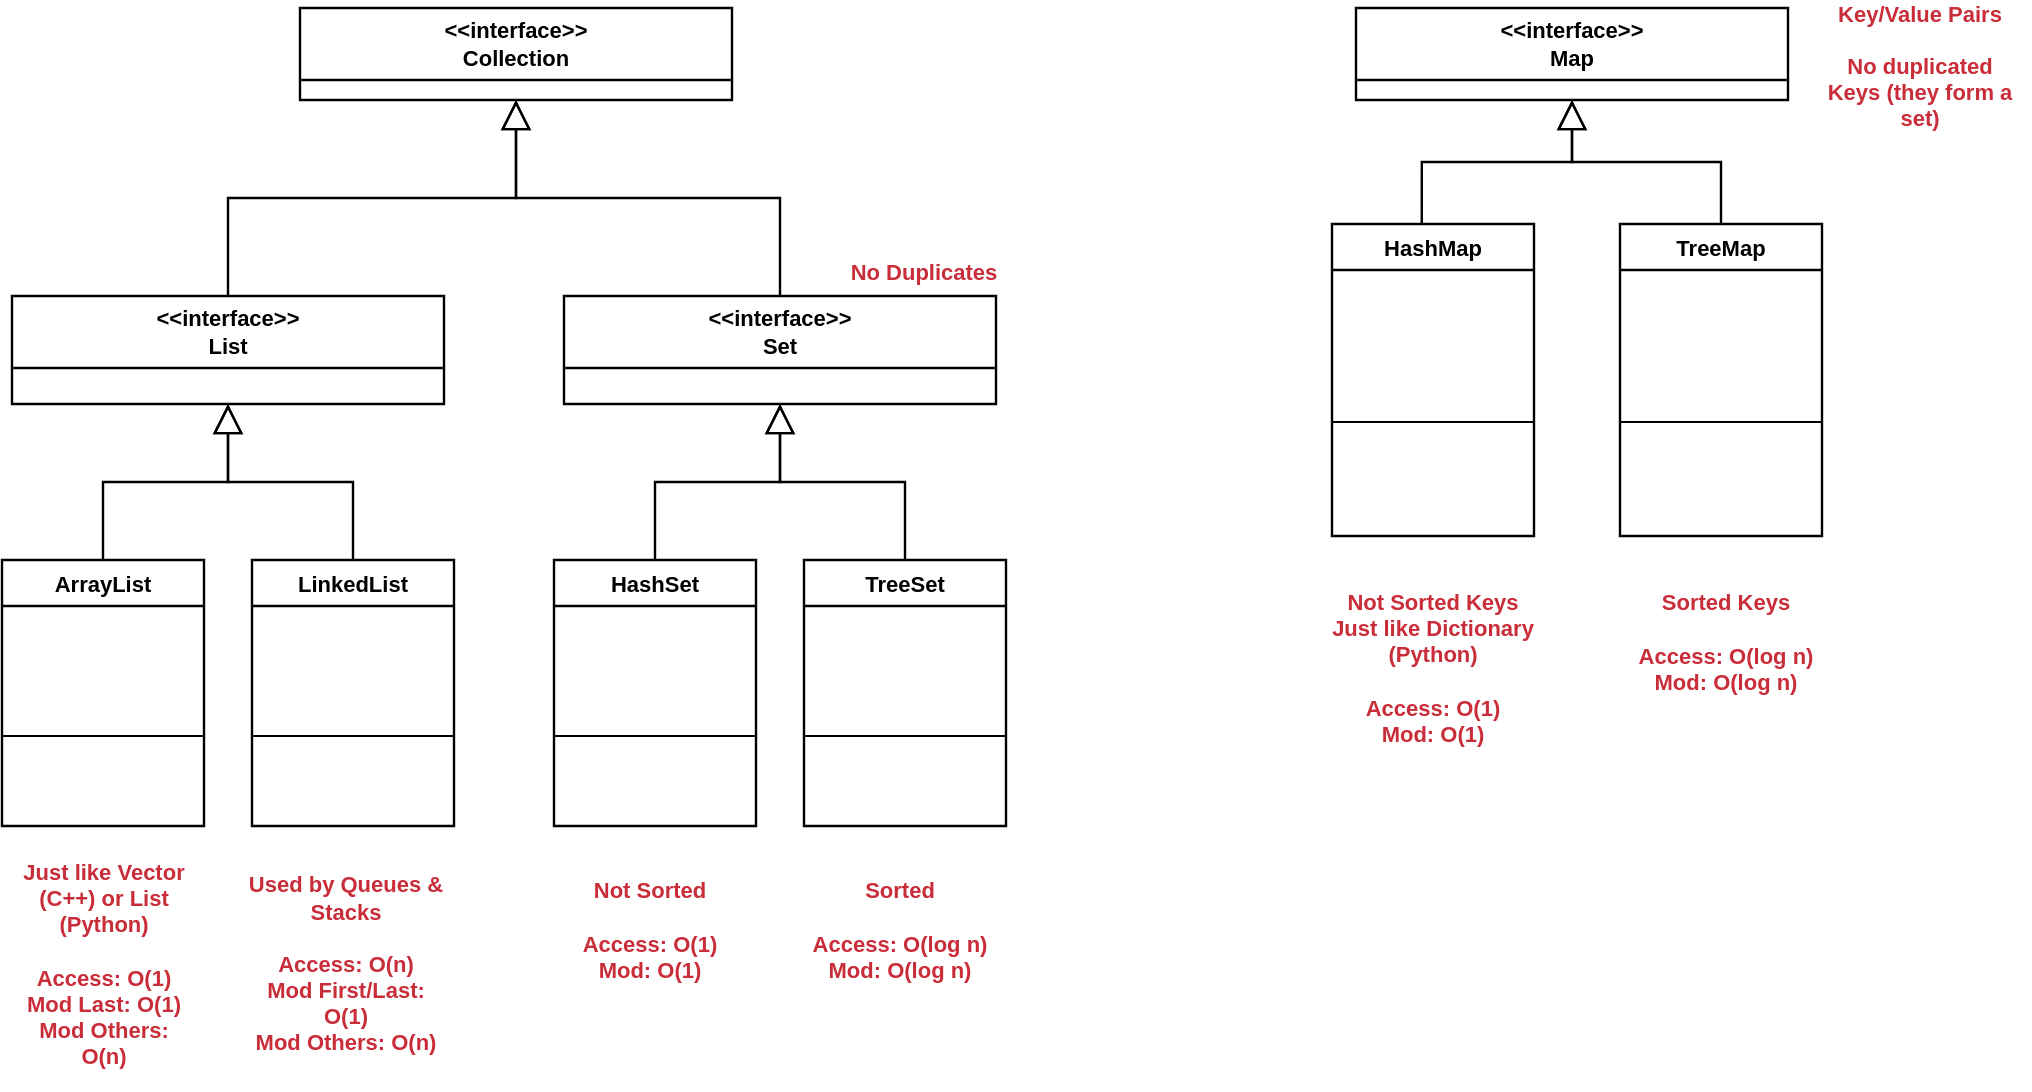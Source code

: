 <mxfile version="12.4.2" type="device" pages="1"><diagram id="2OHdw9fmlRhzEMbR2Nw2" name="Page-1"><mxGraphModel dx="1086" dy="816" grid="1" gridSize="10" guides="1" tooltips="1" connect="1" arrows="1" fold="1" page="1" pageScale="1" pageWidth="850" pageHeight="1100" math="0" shadow="0"><root><mxCell id="0"/><mxCell id="1" parent="0"/><mxCell id="_Ch23dV1aiOzv5nnvBiZ-1" value="&amp;lt;&amp;lt;interface&amp;gt;&amp;gt;&#10;Collection" style="html=1;whiteSpace=wrap;swimlane;childLayout=stackLayout;horizontal=1;startSize=26;horizontalStack=0;resizeParent=1;resizeParentMax=0;resizeLast=0;collapsible=1;marginBottom=0;swimlaneFillColor=#ffffff;startSize=36;fontSize=11;fontStyle=1;spacing=0;strokeOpacity=100;strokeWidth=1.2;" vertex="1" parent="1"><mxGeometry x="168" y="36" width="216" height="46" as="geometry"/></mxCell><mxCell id="_Ch23dV1aiOzv5nnvBiZ-3" value="&amp;lt;&amp;lt;interface&amp;gt;&amp;gt;&#10;Map" style="html=1;whiteSpace=wrap;swimlane;childLayout=stackLayout;horizontal=1;startSize=26;horizontalStack=0;resizeParent=1;resizeParentMax=0;resizeLast=0;collapsible=1;marginBottom=0;swimlaneFillColor=#ffffff;startSize=36;fontSize=11;fontStyle=1;spacing=0;strokeOpacity=100;strokeWidth=1.2;" vertex="1" parent="1"><mxGeometry x="696" y="36" width="216" height="46" as="geometry"/></mxCell><mxCell id="_Ch23dV1aiOzv5nnvBiZ-5" value="&amp;lt;&amp;lt;interface&amp;gt;&amp;gt;&#10;List" style="html=1;whiteSpace=wrap;swimlane;childLayout=stackLayout;horizontal=1;startSize=26;horizontalStack=0;resizeParent=1;resizeParentMax=0;resizeLast=0;collapsible=1;marginBottom=0;swimlaneFillColor=#ffffff;startSize=36;fontSize=11;fontStyle=1;spacing=0;strokeOpacity=100;strokeWidth=1.2;" vertex="1" parent="1"><mxGeometry x="24" y="180" width="216" height="54" as="geometry"/></mxCell><mxCell id="_Ch23dV1aiOzv5nnvBiZ-7" value="&amp;lt;&amp;lt;interface&amp;gt;&amp;gt;&#10;Set" style="html=1;whiteSpace=wrap;swimlane;childLayout=stackLayout;horizontal=1;startSize=26;horizontalStack=0;resizeParent=1;resizeParentMax=0;resizeLast=0;collapsible=1;marginBottom=0;swimlaneFillColor=#ffffff;startSize=36;fontSize=11;fontStyle=1;spacing=0;strokeOpacity=100;strokeWidth=1.2;" vertex="1" parent="1"><mxGeometry x="300" y="180" width="216" height="54" as="geometry"/></mxCell><mxCell id="_Ch23dV1aiOzv5nnvBiZ-9" value="ArrayList" style="html=1;whiteSpace=wrap;swimlane;childLayout=stackLayout;horizontal=1;startSize=26;horizontalStack=0;resizeParent=1;resizeParentMax=0;resizeLast=0;collapsible=1;marginBottom=0;swimlaneFillColor=#ffffff;startSize=23;fontSize=11;fontColor=#000000;spacing=0;strokeOpacity=100;strokeWidth=1.2;" vertex="1" parent="1"><mxGeometry x="19" y="312" width="101" height="133" as="geometry"/></mxCell><mxCell id="_Ch23dV1aiOzv5nnvBiZ-10" value="" style="part=1;resizeHeight=0;strokeColor=none;fillColor=none;align=left;verticalAlign=middle;spacingLeft=4;spacingRight=4;overflow=hidden;rotatable=0;points=[[0,0.5],[1,0.5]];portConstraint=eastwest;swimlaneFillColor=#ffffff;strokeOpacity=100;fontSize=11;" vertex="1" parent="_Ch23dV1aiOzv5nnvBiZ-9"><mxGeometry y="23" width="101" height="61" as="geometry"/></mxCell><mxCell id="_Ch23dV1aiOzv5nnvBiZ-11" value="" style="line;strokeWidth=1;fillColor=none;align=left;verticalAlign=middle;spacingTop=-1;spacingLeft=3;spacingRight=3;rotatable=0;labelPosition=right;points=[];portConstraint=eastwest;" vertex="1" parent="_Ch23dV1aiOzv5nnvBiZ-9"><mxGeometry y="84" width="101" height="8" as="geometry"/></mxCell><mxCell id="_Ch23dV1aiOzv5nnvBiZ-12" value="" style="part=1;resizeHeight=0;strokeColor=none;fillColor=none;align=left;verticalAlign=middle;spacingLeft=4;spacingRight=4;overflow=hidden;rotatable=0;points=[[0,0.5],[1,0.5]];portConstraint=eastwest;swimlaneFillColor=#ffffff;strokeOpacity=100;fontSize=11;" vertex="1" parent="_Ch23dV1aiOzv5nnvBiZ-9"><mxGeometry y="92" width="101" height="41" as="geometry"/></mxCell><mxCell id="_Ch23dV1aiOzv5nnvBiZ-13" value="LinkedList" style="html=1;whiteSpace=wrap;swimlane;childLayout=stackLayout;horizontal=1;startSize=26;horizontalStack=0;resizeParent=1;resizeParentMax=0;resizeLast=0;collapsible=1;marginBottom=0;swimlaneFillColor=#ffffff;startSize=23;fontSize=11;fontColor=#000000;spacing=0;strokeOpacity=100;strokeWidth=1.2;" vertex="1" parent="1"><mxGeometry x="144" y="312" width="101" height="133" as="geometry"/></mxCell><mxCell id="_Ch23dV1aiOzv5nnvBiZ-14" value="" style="part=1;resizeHeight=0;strokeColor=none;fillColor=none;align=left;verticalAlign=middle;spacingLeft=4;spacingRight=4;overflow=hidden;rotatable=0;points=[[0,0.5],[1,0.5]];portConstraint=eastwest;swimlaneFillColor=#ffffff;strokeOpacity=100;fontSize=11;" vertex="1" parent="_Ch23dV1aiOzv5nnvBiZ-13"><mxGeometry y="23" width="101" height="61" as="geometry"/></mxCell><mxCell id="_Ch23dV1aiOzv5nnvBiZ-15" value="" style="line;strokeWidth=1;fillColor=none;align=left;verticalAlign=middle;spacingTop=-1;spacingLeft=3;spacingRight=3;rotatable=0;labelPosition=right;points=[];portConstraint=eastwest;" vertex="1" parent="_Ch23dV1aiOzv5nnvBiZ-13"><mxGeometry y="84" width="101" height="8" as="geometry"/></mxCell><mxCell id="_Ch23dV1aiOzv5nnvBiZ-16" value="" style="part=1;resizeHeight=0;strokeColor=none;fillColor=none;align=left;verticalAlign=middle;spacingLeft=4;spacingRight=4;overflow=hidden;rotatable=0;points=[[0,0.5],[1,0.5]];portConstraint=eastwest;swimlaneFillColor=#ffffff;strokeOpacity=100;fontSize=11;" vertex="1" parent="_Ch23dV1aiOzv5nnvBiZ-13"><mxGeometry y="92" width="101" height="41" as="geometry"/></mxCell><mxCell id="_Ch23dV1aiOzv5nnvBiZ-17" value="HashSet" style="html=1;whiteSpace=wrap;swimlane;childLayout=stackLayout;horizontal=1;startSize=26;horizontalStack=0;resizeParent=1;resizeParentMax=0;resizeLast=0;collapsible=1;marginBottom=0;swimlaneFillColor=#ffffff;startSize=23;fontSize=11;fontColor=#000000;spacing=0;strokeOpacity=100;strokeWidth=1.2;" vertex="1" parent="1"><mxGeometry x="295" y="312" width="101" height="133" as="geometry"/></mxCell><mxCell id="_Ch23dV1aiOzv5nnvBiZ-18" value="" style="part=1;resizeHeight=0;strokeColor=none;fillColor=none;align=left;verticalAlign=middle;spacingLeft=4;spacingRight=4;overflow=hidden;rotatable=0;points=[[0,0.5],[1,0.5]];portConstraint=eastwest;swimlaneFillColor=#ffffff;strokeOpacity=100;fontSize=11;" vertex="1" parent="_Ch23dV1aiOzv5nnvBiZ-17"><mxGeometry y="23" width="101" height="61" as="geometry"/></mxCell><mxCell id="_Ch23dV1aiOzv5nnvBiZ-19" value="" style="line;strokeWidth=1;fillColor=none;align=left;verticalAlign=middle;spacingTop=-1;spacingLeft=3;spacingRight=3;rotatable=0;labelPosition=right;points=[];portConstraint=eastwest;" vertex="1" parent="_Ch23dV1aiOzv5nnvBiZ-17"><mxGeometry y="84" width="101" height="8" as="geometry"/></mxCell><mxCell id="_Ch23dV1aiOzv5nnvBiZ-20" value="" style="part=1;resizeHeight=0;strokeColor=none;fillColor=none;align=left;verticalAlign=middle;spacingLeft=4;spacingRight=4;overflow=hidden;rotatable=0;points=[[0,0.5],[1,0.5]];portConstraint=eastwest;swimlaneFillColor=#ffffff;strokeOpacity=100;fontSize=11;" vertex="1" parent="_Ch23dV1aiOzv5nnvBiZ-17"><mxGeometry y="92" width="101" height="41" as="geometry"/></mxCell><mxCell id="_Ch23dV1aiOzv5nnvBiZ-21" value="TreeSet" style="html=1;whiteSpace=wrap;swimlane;childLayout=stackLayout;horizontal=1;startSize=26;horizontalStack=0;resizeParent=1;resizeParentMax=0;resizeLast=0;collapsible=1;marginBottom=0;swimlaneFillColor=#ffffff;startSize=23;fontSize=11;fontColor=#000000;spacing=0;strokeOpacity=100;strokeWidth=1.2;" vertex="1" parent="1"><mxGeometry x="420" y="312" width="101" height="133" as="geometry"/></mxCell><mxCell id="_Ch23dV1aiOzv5nnvBiZ-22" value="" style="part=1;resizeHeight=0;strokeColor=none;fillColor=none;align=left;verticalAlign=middle;spacingLeft=4;spacingRight=4;overflow=hidden;rotatable=0;points=[[0,0.5],[1,0.5]];portConstraint=eastwest;swimlaneFillColor=#ffffff;strokeOpacity=100;fontSize=11;" vertex="1" parent="_Ch23dV1aiOzv5nnvBiZ-21"><mxGeometry y="23" width="101" height="61" as="geometry"/></mxCell><mxCell id="_Ch23dV1aiOzv5nnvBiZ-23" value="" style="line;strokeWidth=1;fillColor=none;align=left;verticalAlign=middle;spacingTop=-1;spacingLeft=3;spacingRight=3;rotatable=0;labelPosition=right;points=[];portConstraint=eastwest;" vertex="1" parent="_Ch23dV1aiOzv5nnvBiZ-21"><mxGeometry y="84" width="101" height="8" as="geometry"/></mxCell><mxCell id="_Ch23dV1aiOzv5nnvBiZ-24" value="" style="part=1;resizeHeight=0;strokeColor=none;fillColor=none;align=left;verticalAlign=middle;spacingLeft=4;spacingRight=4;overflow=hidden;rotatable=0;points=[[0,0.5],[1,0.5]];portConstraint=eastwest;swimlaneFillColor=#ffffff;strokeOpacity=100;fontSize=11;" vertex="1" parent="_Ch23dV1aiOzv5nnvBiZ-21"><mxGeometry y="92" width="101" height="41" as="geometry"/></mxCell><mxCell id="_Ch23dV1aiOzv5nnvBiZ-25" value="" style="html=1;jettySize=18;fontSize=11;strokeWidth=1.2;rounded=1;arcSize=0;edgeStyle=orthogonalEdgeStyle;startArrow=none;endArrow=block;endFill=0;endSize=12;exitX=0.5;exitY=-0.008;exitPerimeter=1;entryX=0.5;entryY=1.01;entryPerimeter=1;" edge="1" parent="1" source="_Ch23dV1aiOzv5nnvBiZ-5" target="_Ch23dV1aiOzv5nnvBiZ-1"><mxGeometry width="100" height="100" relative="1" as="geometry"/></mxCell><mxCell id="_Ch23dV1aiOzv5nnvBiZ-26" value="" style="html=1;jettySize=18;fontSize=11;strokeWidth=1.2;rounded=1;arcSize=0;edgeStyle=orthogonalEdgeStyle;startArrow=none;endArrow=block;endFill=0;endSize=12;exitX=0.5;exitY=-0.008;exitPerimeter=1;entryX=0.5;entryY=1.01;entryPerimeter=1;" edge="1" parent="1" source="_Ch23dV1aiOzv5nnvBiZ-7" target="_Ch23dV1aiOzv5nnvBiZ-1"><mxGeometry width="100" height="100" relative="1" as="geometry"/></mxCell><mxCell id="_Ch23dV1aiOzv5nnvBiZ-27" value="" style="html=1;jettySize=18;fontSize=11;strokeWidth=1.2;rounded=1;arcSize=0;edgeStyle=orthogonalEdgeStyle;startArrow=none;endArrow=block;endFill=0;endSize=12;exitX=0.5;exitY=-0.004;exitPerimeter=1;entryX=0.5;entryY=1.008;entryPerimeter=1;" edge="1" parent="1" source="_Ch23dV1aiOzv5nnvBiZ-9" target="_Ch23dV1aiOzv5nnvBiZ-5"><mxGeometry width="100" height="100" relative="1" as="geometry"/></mxCell><mxCell id="_Ch23dV1aiOzv5nnvBiZ-28" value="" style="html=1;jettySize=18;fontSize=11;strokeWidth=1.2;rounded=1;arcSize=0;edgeStyle=orthogonalEdgeStyle;startArrow=none;endArrow=block;endFill=0;endSize=12;exitX=0.5;exitY=-0.004;exitPerimeter=1;entryX=0.5;entryY=1.008;entryPerimeter=1;" edge="1" parent="1" source="_Ch23dV1aiOzv5nnvBiZ-13" target="_Ch23dV1aiOzv5nnvBiZ-5"><mxGeometry width="100" height="100" relative="1" as="geometry"/></mxCell><mxCell id="_Ch23dV1aiOzv5nnvBiZ-29" value="" style="html=1;jettySize=18;fontSize=11;strokeWidth=1.2;rounded=1;arcSize=0;edgeStyle=orthogonalEdgeStyle;startArrow=none;endArrow=block;endFill=0;endSize=12;exitX=0.5;exitY=-0.004;exitPerimeter=1;entryX=0.5;entryY=1.008;entryPerimeter=1;" edge="1" parent="1" source="_Ch23dV1aiOzv5nnvBiZ-17" target="_Ch23dV1aiOzv5nnvBiZ-7"><mxGeometry width="100" height="100" relative="1" as="geometry"/></mxCell><mxCell id="_Ch23dV1aiOzv5nnvBiZ-30" value="" style="html=1;jettySize=18;fontSize=11;strokeWidth=1.2;rounded=1;arcSize=0;edgeStyle=orthogonalEdgeStyle;startArrow=none;endArrow=block;endFill=0;endSize=12;exitX=0.5;exitY=-0.004;exitPerimeter=1;entryX=0.5;entryY=1.008;entryPerimeter=1;" edge="1" parent="1" source="_Ch23dV1aiOzv5nnvBiZ-21" target="_Ch23dV1aiOzv5nnvBiZ-7"><mxGeometry width="100" height="100" relative="1" as="geometry"/></mxCell><mxCell id="_Ch23dV1aiOzv5nnvBiZ-31" value="HashMap" style="html=1;whiteSpace=wrap;swimlane;childLayout=stackLayout;horizontal=1;startSize=26;horizontalStack=0;resizeParent=1;resizeParentMax=0;resizeLast=0;collapsible=1;marginBottom=0;swimlaneFillColor=#ffffff;startSize=23;fontSize=11;fontColor=#000000;spacing=0;strokeOpacity=100;strokeWidth=1.2;" vertex="1" parent="1"><mxGeometry x="684" y="144" width="101" height="156" as="geometry"/></mxCell><mxCell id="_Ch23dV1aiOzv5nnvBiZ-32" value="" style="part=1;resizeHeight=0;strokeColor=none;fillColor=none;align=left;verticalAlign=middle;spacingLeft=4;spacingRight=4;overflow=hidden;rotatable=0;points=[[0,0.5],[1,0.5]];portConstraint=eastwest;swimlaneFillColor=#ffffff;strokeOpacity=100;fontSize=11;" vertex="1" parent="_Ch23dV1aiOzv5nnvBiZ-31"><mxGeometry y="23" width="101" height="72" as="geometry"/></mxCell><mxCell id="_Ch23dV1aiOzv5nnvBiZ-33" value="" style="line;strokeWidth=1;fillColor=none;align=left;verticalAlign=middle;spacingTop=-1;spacingLeft=3;spacingRight=3;rotatable=0;labelPosition=right;points=[];portConstraint=eastwest;" vertex="1" parent="_Ch23dV1aiOzv5nnvBiZ-31"><mxGeometry y="95" width="101" height="8" as="geometry"/></mxCell><mxCell id="_Ch23dV1aiOzv5nnvBiZ-34" value="" style="part=1;resizeHeight=0;strokeColor=none;fillColor=none;align=left;verticalAlign=middle;spacingLeft=4;spacingRight=4;overflow=hidden;rotatable=0;points=[[0,0.5],[1,0.5]];portConstraint=eastwest;swimlaneFillColor=#ffffff;strokeOpacity=100;fontSize=11;" vertex="1" parent="_Ch23dV1aiOzv5nnvBiZ-31"><mxGeometry y="103" width="101" height="53" as="geometry"/></mxCell><mxCell id="_Ch23dV1aiOzv5nnvBiZ-35" value="TreeMap" style="html=1;whiteSpace=wrap;swimlane;childLayout=stackLayout;horizontal=1;startSize=26;horizontalStack=0;resizeParent=1;resizeParentMax=0;resizeLast=0;collapsible=1;marginBottom=0;swimlaneFillColor=#ffffff;startSize=23;fontSize=11;fontColor=#000000;spacing=0;strokeOpacity=100;strokeWidth=1.2;" vertex="1" parent="1"><mxGeometry x="828" y="144" width="101" height="156" as="geometry"/></mxCell><mxCell id="_Ch23dV1aiOzv5nnvBiZ-36" value="" style="part=1;resizeHeight=0;strokeColor=none;fillColor=none;align=left;verticalAlign=middle;spacingLeft=4;spacingRight=4;overflow=hidden;rotatable=0;points=[[0,0.5],[1,0.5]];portConstraint=eastwest;swimlaneFillColor=#ffffff;strokeOpacity=100;fontSize=11;" vertex="1" parent="_Ch23dV1aiOzv5nnvBiZ-35"><mxGeometry y="23" width="101" height="72" as="geometry"/></mxCell><mxCell id="_Ch23dV1aiOzv5nnvBiZ-37" value="" style="line;strokeWidth=1;fillColor=none;align=left;verticalAlign=middle;spacingTop=-1;spacingLeft=3;spacingRight=3;rotatable=0;labelPosition=right;points=[];portConstraint=eastwest;" vertex="1" parent="_Ch23dV1aiOzv5nnvBiZ-35"><mxGeometry y="95" width="101" height="8" as="geometry"/></mxCell><mxCell id="_Ch23dV1aiOzv5nnvBiZ-38" value="" style="part=1;resizeHeight=0;strokeColor=none;fillColor=none;align=left;verticalAlign=middle;spacingLeft=4;spacingRight=4;overflow=hidden;rotatable=0;points=[[0,0.5],[1,0.5]];portConstraint=eastwest;swimlaneFillColor=#ffffff;strokeOpacity=100;fontSize=11;" vertex="1" parent="_Ch23dV1aiOzv5nnvBiZ-35"><mxGeometry y="103" width="101" height="53" as="geometry"/></mxCell><mxCell id="_Ch23dV1aiOzv5nnvBiZ-39" value="" style="html=1;jettySize=18;fontSize=11;strokeWidth=1.2;rounded=1;arcSize=0;edgeStyle=orthogonalEdgeStyle;startArrow=none;endArrow=block;endFill=0;endSize=12;exitX=0.444;exitY=-0.004;exitPerimeter=1;entryX=0.5;entryY=1.01;entryPerimeter=1;" edge="1" parent="1" source="_Ch23dV1aiOzv5nnvBiZ-31" target="_Ch23dV1aiOzv5nnvBiZ-3"><mxGeometry width="100" height="100" relative="1" as="geometry"/></mxCell><mxCell id="_Ch23dV1aiOzv5nnvBiZ-40" value="" style="html=1;jettySize=18;fontSize=11;strokeWidth=1.2;rounded=1;arcSize=0;edgeStyle=orthogonalEdgeStyle;startArrow=none;endArrow=block;endFill=0;endSize=12;exitX=0.5;exitY=-0.004;exitPerimeter=1;entryX=0.5;entryY=1.01;entryPerimeter=1;" edge="1" parent="1" source="_Ch23dV1aiOzv5nnvBiZ-35" target="_Ch23dV1aiOzv5nnvBiZ-3"><mxGeometry width="100" height="100" relative="1" as="geometry"/></mxCell><mxCell id="_Ch23dV1aiOzv5nnvBiZ-41" value="No Duplicates" style="html=1;whiteSpace=wrap;;fontSize=11;fontColor=#c92d39;fontStyle=1;spacing=5;strokeOpacity=0;fillOpacity=0;fillColor=#ffffff;strokeWidth=1.2;" vertex="1" parent="1"><mxGeometry x="432" y="156" width="96" height="24" as="geometry"/></mxCell><mxCell id="_Ch23dV1aiOzv5nnvBiZ-42" value="Sorted&#10;&#10;Access: O(log n)&#10;Mod: O(log n)" style="html=1;whiteSpace=wrap;;fontSize=11;fontColor=#c92d39;fontStyle=1;spacing=5;strokeOpacity=0;fillOpacity=0;fillColor=#ffffff;strokeWidth=1.2;" vertex="1" parent="1"><mxGeometry x="420" y="468" width="96" height="58" as="geometry"/></mxCell><mxCell id="_Ch23dV1aiOzv5nnvBiZ-43" value="Not Sorted&#10;&#10;Access: O(1)&#10;Mod: O(1)" style="html=1;whiteSpace=wrap;;fontSize=11;fontColor=#c92d39;fontStyle=1;spacing=5;strokeOpacity=0;fillOpacity=0;fillColor=#ffffff;strokeWidth=1.2;" vertex="1" parent="1"><mxGeometry x="295" y="468" width="96" height="58" as="geometry"/></mxCell><mxCell id="_Ch23dV1aiOzv5nnvBiZ-44" value="Key/Value Pairs&#10;&#10;No duplicated Keys (they form a set)" style="html=1;whiteSpace=wrap;;fontSize=11;fontColor=#c92d39;fontStyle=1;spacing=5;strokeOpacity=0;fillOpacity=0;fillColor=#ffffff;strokeWidth=1.2;" vertex="1" parent="1"><mxGeometry x="924" y="36" width="108" height="58" as="geometry"/></mxCell><mxCell id="_Ch23dV1aiOzv5nnvBiZ-45" value="Sorted Keys&#10;&#10;Access: O(log n)&#10;Mod: O(log n)" style="html=1;whiteSpace=wrap;;fontSize=11;fontColor=#c92d39;fontStyle=1;spacing=5;strokeOpacity=0;fillOpacity=0;fillColor=#ffffff;strokeWidth=1.2;" vertex="1" parent="1"><mxGeometry x="833" y="324" width="96" height="58" as="geometry"/></mxCell><mxCell id="_Ch23dV1aiOzv5nnvBiZ-46" value="Not Sorted Keys&#10;Just like Dictionary (Python)&#10;&#10;Access: O(1)&#10;Mod: O(1)" style="html=1;whiteSpace=wrap;;fontSize=11;fontColor=#c92d39;fontStyle=1;spacing=5;strokeOpacity=0;fillOpacity=0;fillColor=#ffffff;strokeWidth=1.2;" vertex="1" parent="1"><mxGeometry x="678" y="324" width="113" height="84" as="geometry"/></mxCell><mxCell id="_Ch23dV1aiOzv5nnvBiZ-47" value="Just like Vector (C++) or List (Python)&#10;&#10;Access: O(1)&#10; Mod Last: O(1)&#10;Mod Others: O(n)" style="html=1;whiteSpace=wrap;;fontSize=11;fontColor=#c92d39;fontStyle=1;spacing=5;strokeOpacity=0;fillOpacity=0;fillColor=#ffffff;strokeWidth=1.2;" vertex="1" parent="1"><mxGeometry x="22" y="451" width="96" height="125" as="geometry"/></mxCell><mxCell id="_Ch23dV1aiOzv5nnvBiZ-48" value="Used by Queues &amp; Stacks&#10;&#10;Access: O(n)&#10;Mod First/Last: O(1)&#10;Mod Others: O(n)" style="html=1;whiteSpace=wrap;;fontSize=11;fontColor=#c92d39;fontStyle=1;spacing=5;strokeOpacity=0;fillOpacity=0;fillColor=#ffffff;strokeWidth=1.2;" vertex="1" parent="1"><mxGeometry x="137" y="465" width="108" height="97" as="geometry"/></mxCell></root></mxGraphModel></diagram></mxfile>